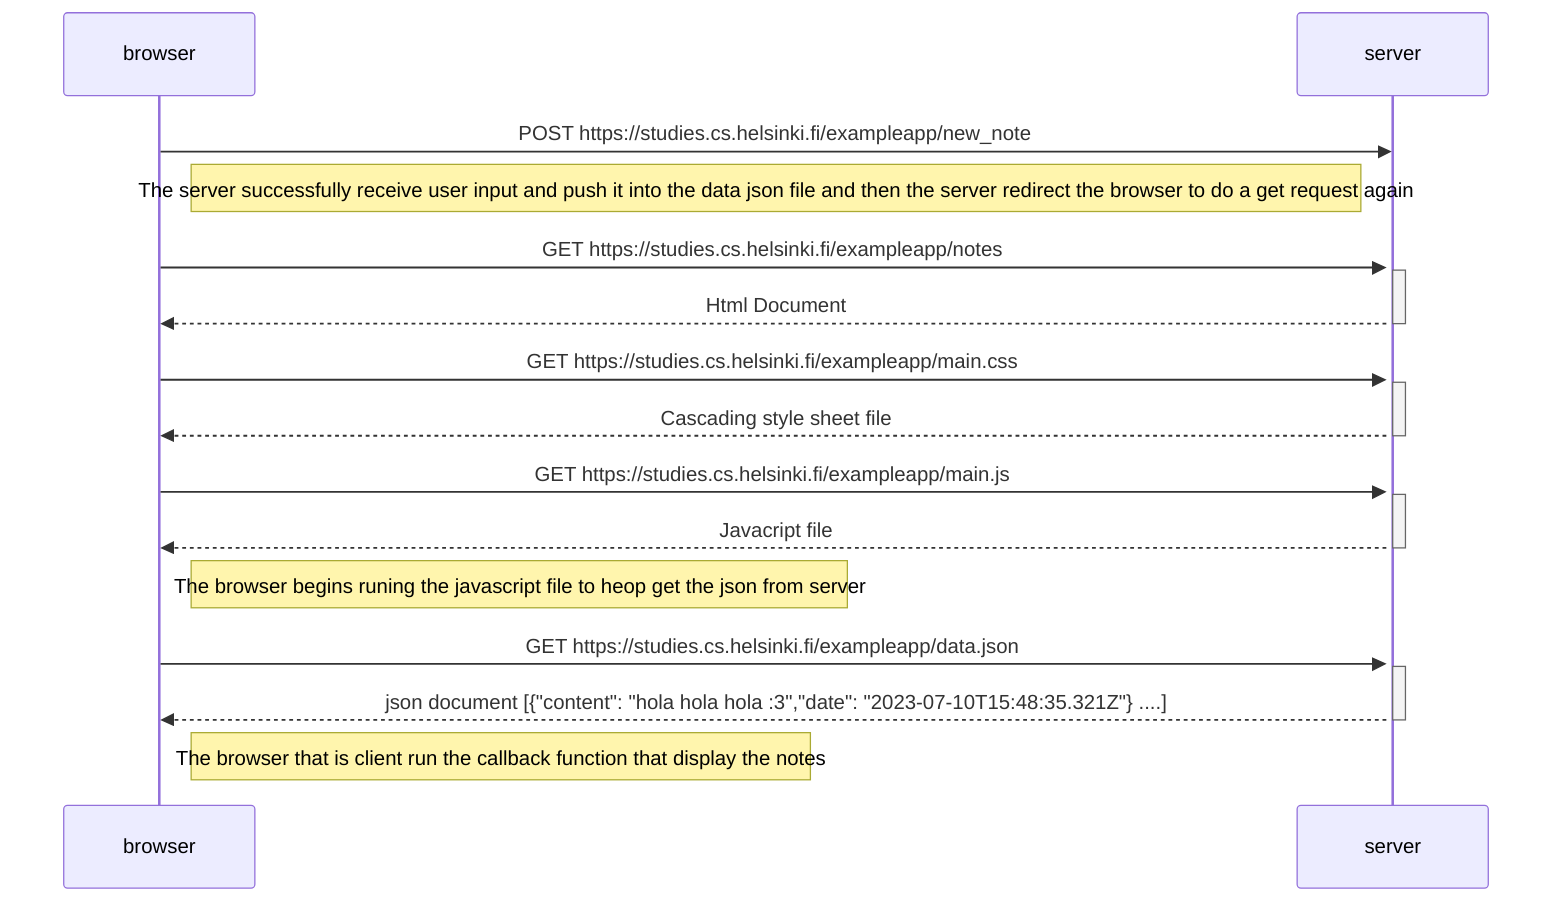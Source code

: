 sequenceDiagram
    participant browser
    participant server

    browser->>server: POST https://studies.cs.helsinki.fi/exampleapp/new_note
    activate server

    Note left of server: The server successfully receive  user input and push it into the data json file and then the server redirect the browser to do a get request again
    
    browser->>server: GET https://studies.cs.helsinki.fi/exampleapp/notes
    activate server
    server-->>browser: Html Document 
    deactivate server

    browser->>server: GET https://studies.cs.helsinki.fi/exampleapp/main.css
    activate server
    server-->>browser: Cascading style sheet file 
    deactivate server

    browser->>server: GET https://studies.cs.helsinki.fi/exampleapp/main.js
    activate server
    server-->>browser: Javacript file 
    deactivate server

    Note right of browser: The browser begins runing the javascript file to heop get the json from server 

    browser->>server: GET https://studies.cs.helsinki.fi/exampleapp/data.json
    activate server
    server-->>browser: json document [{"content": "hola hola hola :3","date": "2023-07-10T15:48:35.321Z"} ....] 
    deactivate server

    Note right of browser: The browser that is client run the callback function that display the notes